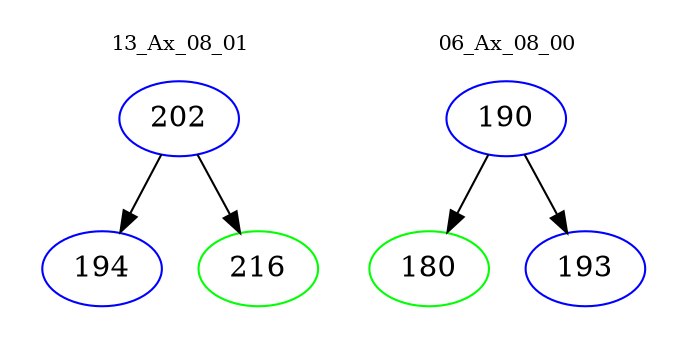 digraph{
subgraph cluster_0 {
color = white
label = "13_Ax_08_01";
fontsize=10;
T0_202 [label="202", color="blue"]
T0_202 -> T0_194 [color="black"]
T0_194 [label="194", color="blue"]
T0_202 -> T0_216 [color="black"]
T0_216 [label="216", color="green"]
}
subgraph cluster_1 {
color = white
label = "06_Ax_08_00";
fontsize=10;
T1_190 [label="190", color="blue"]
T1_190 -> T1_180 [color="black"]
T1_180 [label="180", color="green"]
T1_190 -> T1_193 [color="black"]
T1_193 [label="193", color="blue"]
}
}
